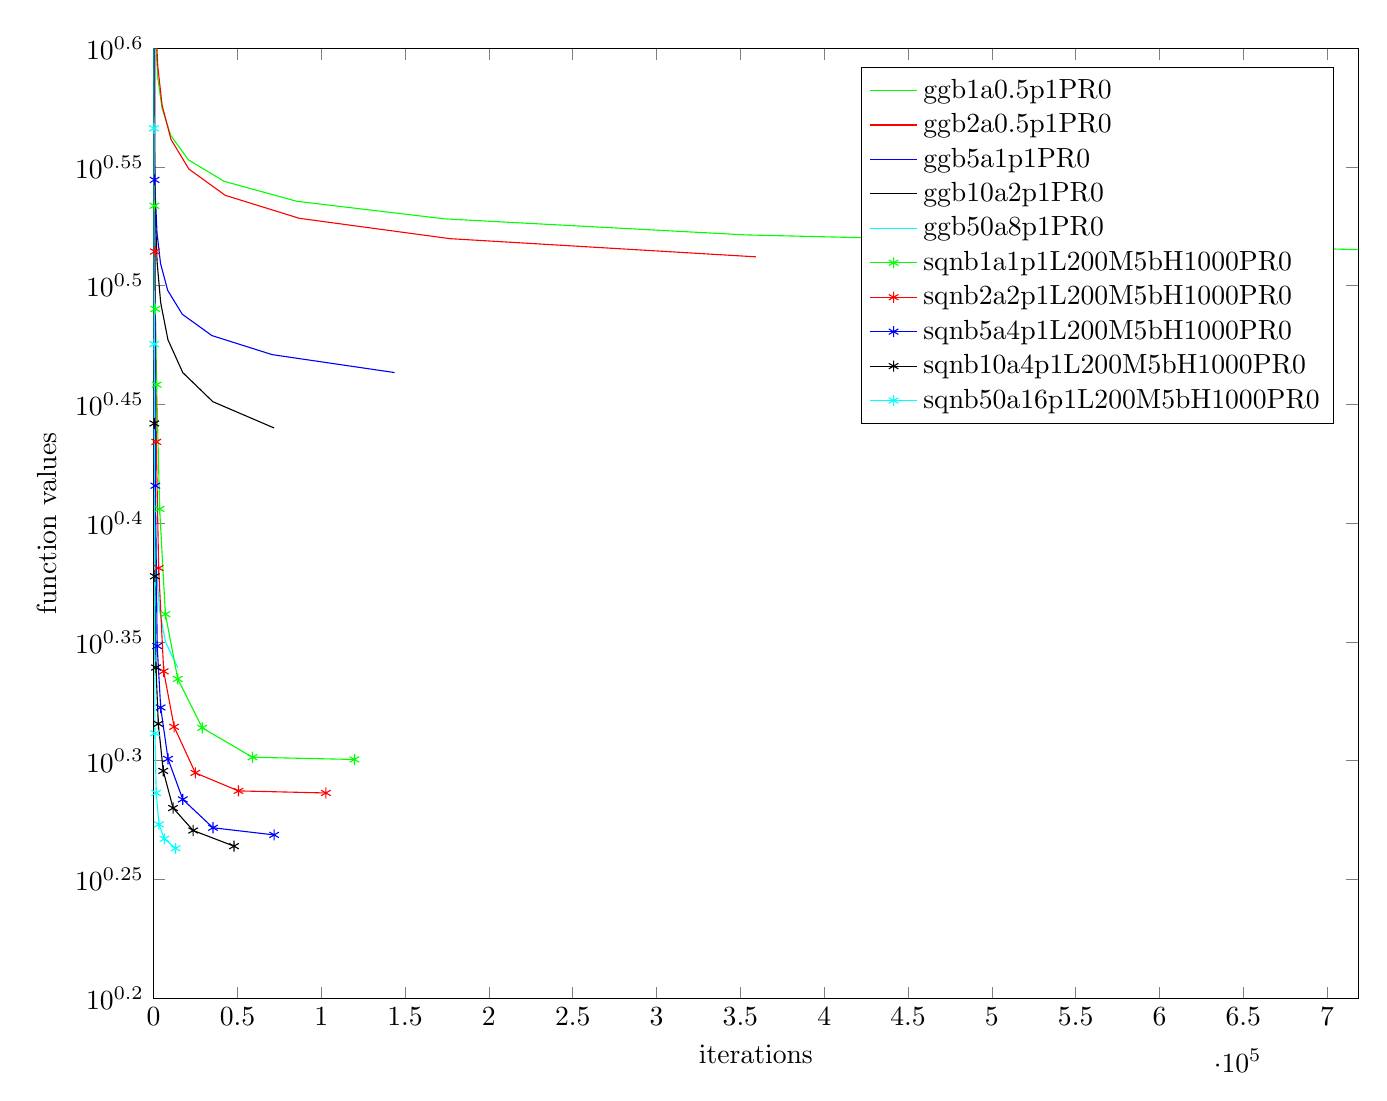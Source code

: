 % This file was created by matlab2tikz v0.4.6 running on MATLAB 8.2.
% Copyright (c) 2008--2014, Nico Schlömer <nico.schloemer@gmail.com>
% All rights reserved.
% Minimal pgfplots version: 1.3
% 
% The latest updates can be retrieved from
%   http://www.mathworks.com/matlabcentral/fileexchange/22022-matlab2tikz
% where you can also make suggestions and rate matlab2tikz.
% 
%
% defining custom colors
\definecolor{mycolor1}{rgb}{0.0,1.0,1.0}%
%
\begin{tikzpicture}

\begin{axis}[%
width=6.023in,
height=4.75in,
unbounded coords=jump,
scale only axis,
xmin=0,
xmax=718530,
xlabel={iterations},
ymode=log,
ymin=1.585,
ymax=3.981,
yminorticks=true,
ylabel={function values},
legend style={draw=black,fill=white,legend cell align=left}
]
\addplot [color=green,solid]
  table[row sep=crcr]{
1	7.739	\\
2	7.855	\\
4	7.65	\\
8	7.997	\\
17	6.76	\\
35	5.476	\\
71	4.893	\\
144	4.521	\\
292	4.335	\\
594	4.162	\\
1209	4.009	\\
2458	3.87	\\
4998	3.757	\\
10163	3.659	\\
20667	3.573	\\
42025	3.499	\\
85456	3.432	\\
173771	3.374	\\
353355	3.322	\\
718530	3.275	\\
};
\addlegendentry{ggb1a0.5p1PR0};

\addplot [color=red,solid]
  table[row sep=crcr]{
1	7.49	\\
2	7.233	\\
3	7.47	\\
4	7.408	\\
9	6.386	\\
18	5.794	\\
36	5.46	\\
72	5.103	\\
146	4.801	\\
297	4.521	\\
605	4.306	\\
1229	4.078	\\
2499	3.912	\\
5082	3.767	\\
10334	3.645	\\
21013	3.541	\\
42728	3.452	\\
86886	3.376	\\
176678	3.31	\\
359265	3.252	\\
};
\addlegendentry{ggb2a0.5p1PR0};

\addplot [color=blue,solid]
  table[row sep=crcr]{
1	7.587	\\
2	7.162	\\
3	6.856	\\
4	6.626	\\
5	6.041	\\
7	5.478	\\
15	4.936	\\
29	4.619	\\
59	4.314	\\
119	4.04	\\
242	3.811	\\
492	3.595	\\
1000	3.454	\\
2033	3.328	\\
4134	3.231	\\
8405	3.148	\\
17092	3.076	\\
34755	3.013	\\
70671	2.958	\\
143706	2.907	\\
};
\addlegendentry{ggb5a1p1PR0};

\addplot [color=black,solid]
  table[row sep=crcr]{
1	11.076	\\
2	11.385	\\
3	10.347	\\
4	9.482	\\
5	9.072	\\
6	8.86	\\
8	8.332	\\
15	7.042	\\
30	5.746	\\
60	4.653	\\
121	4.221	\\
246	3.852	\\
500	3.594	\\
1017	3.394	\\
2067	3.237	\\
4203	3.111	\\
8546	3.001	\\
17378	2.907	\\
35336	2.826	\\
71853	2.755	\\
};
\addlegendentry{ggb10a2p1PR0};

\addplot [color=mycolor1,solid]
  table[row sep=crcr]{
1	16.997	\\
2	13.837	\\
3	12.238	\\
4	10.023	\\
5	9.297	\\
6	8.38	\\
7	7.859	\\
8	7.328	\\
9	7.04	\\
12	6.418	\\
25	4.896	\\
50	4.018	\\
100	3.403	\\
204	2.993	\\
414	2.723	\\
841	2.539	\\
1710	2.406	\\
3476	2.31	\\
7068	2.239	\\
14371	2.184	\\
};
\addlegendentry{ggb50a8p1PR0};

\addplot [color=green,solid,mark=asterisk,mark options={solid}]
  table[row sep=crcr]{
1	12.494	\\
2	13.282	\\
4	12.793	\\
8	14.321	\\
17	11.758	\\
35	8.986	\\
71	7.538	\\
144	6.646	\\
200	6.081	\\
201	6.015	\\
209	4.98	\\
458	3.417	\\
998	3.092	\\
1800	2.873	\\
3600	2.547	\\
7025	2.3	\\
14400	2.16	\\
29000	2.06	\\
59000	2.002	\\
119800	1.998	\\
};
\addlegendentry{sqnb1a1p1L200M5bH1000PR0};

\addplot [color=red,solid,mark=asterisk,mark options={solid}]
  table[row sep=crcr]{
1	23.204	\\
2	20.796	\\
3	23.394	\\
4	23.042	\\
9	19.165	\\
18	16.894	\\
36	15.68	\\
72	13.762	\\
146	12.187	\\
200	5.576	\\
201	5.433	\\
400	5.336	\\
800	3.269	\\
1582	2.718	\\
3000	2.405	\\
6013	2.176	\\
12228	2.062	\\
24886	1.972	\\
50600	1.938	\\
102765	1.934	\\
};
\addlegendentry{sqnb2a2p1L200M5bH1000PR0};

\addplot [color=blue,solid,mark=asterisk,mark options={solid}]
  table[row sep=crcr]{
1	25.789	\\
2	25.776	\\
3	24.191	\\
4	23.641	\\
5	21.01	\\
7	18.504	\\
15	15.986	\\
29	13.75	\\
59	11.725	\\
119	10.024	\\
200	8.231	\\
292	8.815	\\
600	3.504	\\
1033	2.605	\\
2134	2.23	\\
4205	2.101	\\
8600	1.999	\\
17400	1.922	\\
35400	1.87	\\
71906	1.857	\\
};
\addlegendentry{sqnb5a4p1L200M5bH1000PR0};

\addplot [color=black,solid,mark=asterisk,mark options={solid}]
  table[row sep=crcr]{
1	21.254	\\
2	21.988	\\
3	20.025	\\
4	18.213	\\
5	17.285	\\
6	16.711	\\
8	15.424	\\
15	12.993	\\
30	10.28	\\
60	7.722	\\
121	6.59	\\
200	5.353	\\
400	2.767	\\
717	2.386	\\
1400	2.184	\\
2803	2.068	\\
5746	1.976	\\
11600	1.906	\\
23600	1.865	\\
47953	1.837	\\
};
\addlegendentry{sqnb10a4p1L200M5bH1000PR0};

\addplot [color=mycolor1,solid,mark=asterisk,mark options={solid}]
  table[row sep=crcr]{
1	inf	\\
2	inf	\\
3	inf	\\
4	19.827	\\
5	18.226	\\
6	16.418	\\
7	15.268	\\
8	14.267	\\
9	13.624	\\
12	12.294	\\
25	8.814	\\
50	6.74	\\
100	5.248	\\
200	3.684	\\
394	2.988	\\
781	2.049	\\
1570	1.934	\\
3176	1.876	\\
6428	1.85	\\
13071	1.833	\\
};
\addlegendentry{sqnb50a16p1L200M5bH1000PR0};

\end{axis}
\end{tikzpicture}%